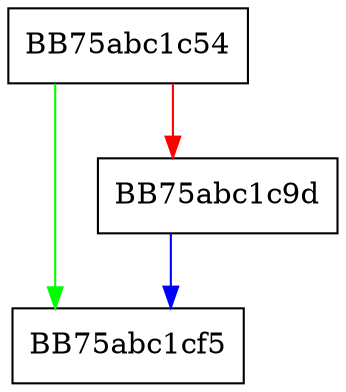 digraph eIL_rcl16 {
  node [shape="box"];
  graph [splines=ortho];
  BB75abc1c54 -> BB75abc1cf5 [color="green"];
  BB75abc1c54 -> BB75abc1c9d [color="red"];
  BB75abc1c9d -> BB75abc1cf5 [color="blue"];
}